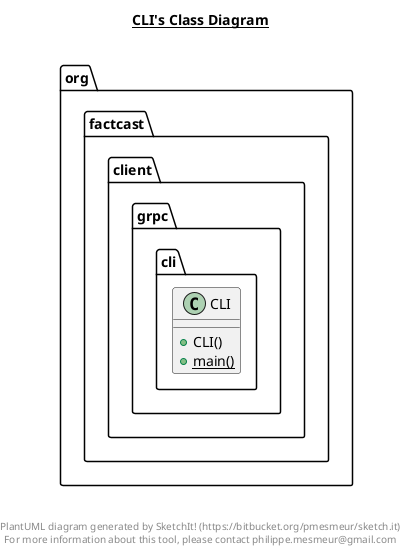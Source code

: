 @startuml

title __CLI's Class Diagram__\n

  namespace org.factcast.client.grpc.cli {
    class org.factcast.client.grpc.cli.CLI {
        + CLI()
        {static} + main()
    }
  }
  



right footer


PlantUML diagram generated by SketchIt! (https://bitbucket.org/pmesmeur/sketch.it)
For more information about this tool, please contact philippe.mesmeur@gmail.com
endfooter

@enduml
